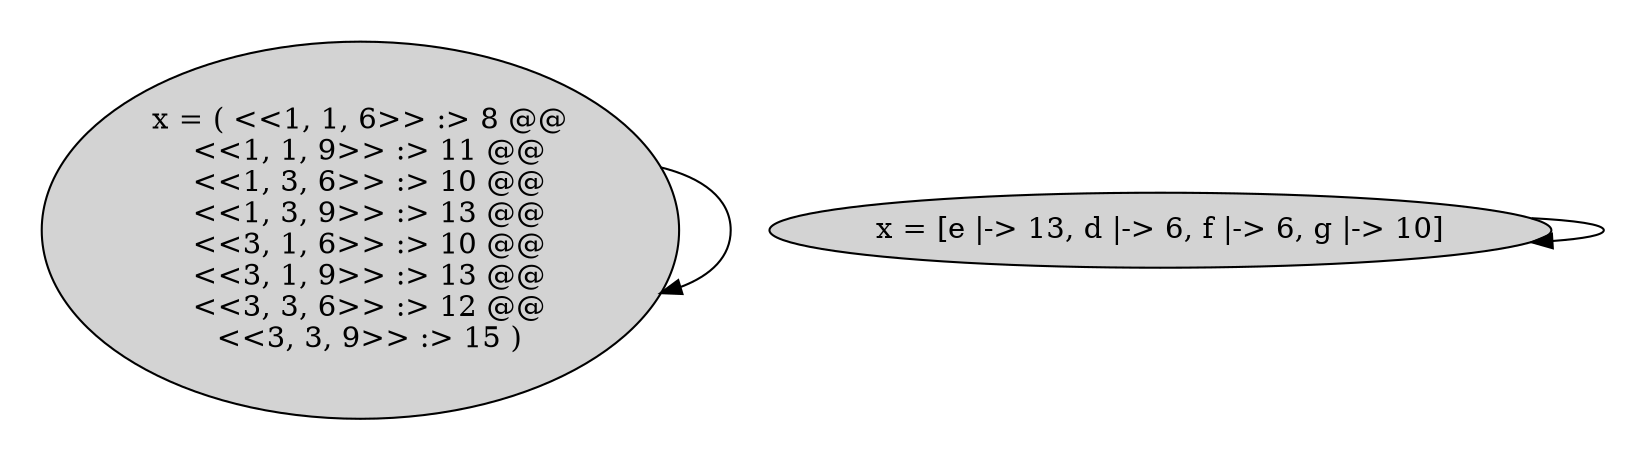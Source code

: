 strict digraph DiskGraph {
nodesep=0.35;
subgraph cluster_graph {
color="white";
730519470590401597 [label="x = [e |-> 13, d |-> 6, f |-> 6, g |-> 10]",style = filled]
-4796687468404437777 [label="x = ( <<1, 1, 6>> :> 8 @@\n  <<1, 1, 9>> :> 11 @@\n  <<1, 3, 6>> :> 10 @@\n  <<1, 3, 9>> :> 13 @@\n  <<3, 1, 6>> :> 10 @@\n  <<3, 1, 9>> :> 13 @@\n  <<3, 3, 6>> :> 12 @@\n  <<3, 3, 9>> :> 15 )",style = filled]
730519470590401597 -> 730519470590401597 [label="",color="black",fontcolor="black"];
-4796687468404437777 -> -4796687468404437777 [label="",color="black",fontcolor="black"];
{rank = same; 730519470590401597;-4796687468404437777;}
}
}